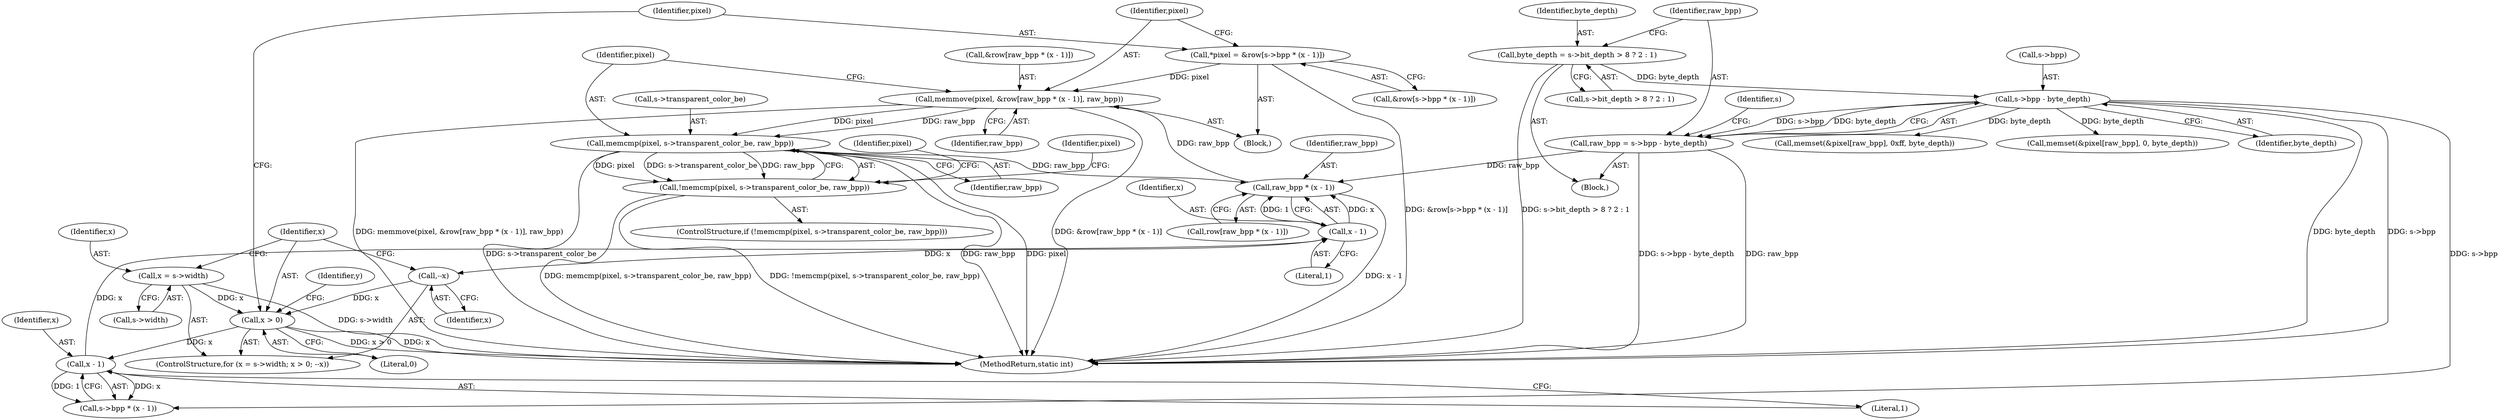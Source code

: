 digraph "0_FFmpeg_e477f09d0b3619f3d29173b2cd593e17e2d1978e@API" {
"1000658" [label="(Call,memmove(pixel, &row[raw_bpp * (x - 1)], raw_bpp))"];
"1000646" [label="(Call,*pixel = &row[s->bpp * (x - 1)])"];
"1000663" [label="(Call,raw_bpp * (x - 1))"];
"1000671" [label="(Call,memcmp(pixel, s->transparent_color_be, raw_bpp))"];
"1000658" [label="(Call,memmove(pixel, &row[raw_bpp * (x - 1)], raw_bpp))"];
"1000593" [label="(Call,raw_bpp = s->bpp - byte_depth)"];
"1000595" [label="(Call,s->bpp - byte_depth)"];
"1000582" [label="(Call,byte_depth = s->bit_depth > 8 ? 2 : 1)"];
"1000665" [label="(Call,x - 1)"];
"1000655" [label="(Call,x - 1)"];
"1000639" [label="(Call,x > 0)"];
"1000642" [label="(Call,--x)"];
"1000634" [label="(Call,x = s->width)"];
"1000670" [label="(Call,!memcmp(pixel, s->transparent_color_be, raw_bpp))"];
"1000647" [label="(Identifier,pixel)"];
"1000651" [label="(Call,s->bpp * (x - 1))"];
"1000666" [label="(Identifier,x)"];
"1000639" [label="(Call,x > 0)"];
"1000646" [label="(Call,*pixel = &row[s->bpp * (x - 1)])"];
"1000687" [label="(Call,memset(&pixel[raw_bpp], 0xff, byte_depth))"];
"1000584" [label="(Call,s->bit_depth > 8 ? 2 : 1)"];
"1000663" [label="(Call,raw_bpp * (x - 1))"];
"1000661" [label="(Call,row[raw_bpp * (x - 1)])"];
"1000583" [label="(Identifier,byte_depth)"];
"1000641" [label="(Literal,0)"];
"1000667" [label="(Literal,1)"];
"1000670" [label="(Call,!memcmp(pixel, s->transparent_color_be, raw_bpp))"];
"1000656" [label="(Identifier,x)"];
"1000633" [label="(ControlStructure,for (x = s->width; x > 0; --x))"];
"1000640" [label="(Identifier,x)"];
"1000664" [label="(Identifier,raw_bpp)"];
"1000676" [label="(Identifier,raw_bpp)"];
"1000636" [label="(Call,s->width)"];
"1000690" [label="(Identifier,pixel)"];
"1000671" [label="(Call,memcmp(pixel, s->transparent_color_be, raw_bpp))"];
"1000659" [label="(Identifier,pixel)"];
"1000672" [label="(Identifier,pixel)"];
"1000582" [label="(Call,byte_depth = s->bit_depth > 8 ? 2 : 1)"];
"1000673" [label="(Call,s->transparent_color_be)"];
"1000665" [label="(Call,x - 1)"];
"1000657" [label="(Literal,1)"];
"1000678" [label="(Call,memset(&pixel[raw_bpp], 0, byte_depth))"];
"1000580" [label="(Block,)"];
"1000681" [label="(Identifier,pixel)"];
"1000593" [label="(Call,raw_bpp = s->bpp - byte_depth)"];
"1000642" [label="(Call,--x)"];
"1000634" [label="(Call,x = s->width)"];
"1000644" [label="(Block,)"];
"1000605" [label="(Identifier,s)"];
"1000658" [label="(Call,memmove(pixel, &row[raw_bpp * (x - 1)], raw_bpp))"];
"1000655" [label="(Call,x - 1)"];
"1000648" [label="(Call,&row[s->bpp * (x - 1)])"];
"1000660" [label="(Call,&row[raw_bpp * (x - 1)])"];
"1000599" [label="(Identifier,byte_depth)"];
"1000618" [label="(Identifier,y)"];
"1000596" [label="(Call,s->bpp)"];
"1000635" [label="(Identifier,x)"];
"1000669" [label="(ControlStructure,if (!memcmp(pixel, s->transparent_color_be, raw_bpp)))"];
"1000668" [label="(Identifier,raw_bpp)"];
"1000828" [label="(MethodReturn,static int)"];
"1000643" [label="(Identifier,x)"];
"1000595" [label="(Call,s->bpp - byte_depth)"];
"1000594" [label="(Identifier,raw_bpp)"];
"1000658" -> "1000644"  [label="AST: "];
"1000658" -> "1000668"  [label="CFG: "];
"1000659" -> "1000658"  [label="AST: "];
"1000660" -> "1000658"  [label="AST: "];
"1000668" -> "1000658"  [label="AST: "];
"1000672" -> "1000658"  [label="CFG: "];
"1000658" -> "1000828"  [label="DDG: &row[raw_bpp * (x - 1)]"];
"1000658" -> "1000828"  [label="DDG: memmove(pixel, &row[raw_bpp * (x - 1)], raw_bpp)"];
"1000646" -> "1000658"  [label="DDG: pixel"];
"1000663" -> "1000658"  [label="DDG: raw_bpp"];
"1000658" -> "1000671"  [label="DDG: pixel"];
"1000658" -> "1000671"  [label="DDG: raw_bpp"];
"1000646" -> "1000644"  [label="AST: "];
"1000646" -> "1000648"  [label="CFG: "];
"1000647" -> "1000646"  [label="AST: "];
"1000648" -> "1000646"  [label="AST: "];
"1000659" -> "1000646"  [label="CFG: "];
"1000646" -> "1000828"  [label="DDG: &row[s->bpp * (x - 1)]"];
"1000663" -> "1000661"  [label="AST: "];
"1000663" -> "1000665"  [label="CFG: "];
"1000664" -> "1000663"  [label="AST: "];
"1000665" -> "1000663"  [label="AST: "];
"1000661" -> "1000663"  [label="CFG: "];
"1000663" -> "1000828"  [label="DDG: x - 1"];
"1000671" -> "1000663"  [label="DDG: raw_bpp"];
"1000593" -> "1000663"  [label="DDG: raw_bpp"];
"1000665" -> "1000663"  [label="DDG: x"];
"1000665" -> "1000663"  [label="DDG: 1"];
"1000671" -> "1000670"  [label="AST: "];
"1000671" -> "1000676"  [label="CFG: "];
"1000672" -> "1000671"  [label="AST: "];
"1000673" -> "1000671"  [label="AST: "];
"1000676" -> "1000671"  [label="AST: "];
"1000670" -> "1000671"  [label="CFG: "];
"1000671" -> "1000828"  [label="DDG: raw_bpp"];
"1000671" -> "1000828"  [label="DDG: pixel"];
"1000671" -> "1000828"  [label="DDG: s->transparent_color_be"];
"1000671" -> "1000670"  [label="DDG: pixel"];
"1000671" -> "1000670"  [label="DDG: s->transparent_color_be"];
"1000671" -> "1000670"  [label="DDG: raw_bpp"];
"1000593" -> "1000580"  [label="AST: "];
"1000593" -> "1000595"  [label="CFG: "];
"1000594" -> "1000593"  [label="AST: "];
"1000595" -> "1000593"  [label="AST: "];
"1000605" -> "1000593"  [label="CFG: "];
"1000593" -> "1000828"  [label="DDG: s->bpp - byte_depth"];
"1000593" -> "1000828"  [label="DDG: raw_bpp"];
"1000595" -> "1000593"  [label="DDG: s->bpp"];
"1000595" -> "1000593"  [label="DDG: byte_depth"];
"1000595" -> "1000599"  [label="CFG: "];
"1000596" -> "1000595"  [label="AST: "];
"1000599" -> "1000595"  [label="AST: "];
"1000595" -> "1000828"  [label="DDG: byte_depth"];
"1000595" -> "1000828"  [label="DDG: s->bpp"];
"1000582" -> "1000595"  [label="DDG: byte_depth"];
"1000595" -> "1000651"  [label="DDG: s->bpp"];
"1000595" -> "1000678"  [label="DDG: byte_depth"];
"1000595" -> "1000687"  [label="DDG: byte_depth"];
"1000582" -> "1000580"  [label="AST: "];
"1000582" -> "1000584"  [label="CFG: "];
"1000583" -> "1000582"  [label="AST: "];
"1000584" -> "1000582"  [label="AST: "];
"1000594" -> "1000582"  [label="CFG: "];
"1000582" -> "1000828"  [label="DDG: s->bit_depth > 8 ? 2 : 1"];
"1000665" -> "1000667"  [label="CFG: "];
"1000666" -> "1000665"  [label="AST: "];
"1000667" -> "1000665"  [label="AST: "];
"1000665" -> "1000642"  [label="DDG: x"];
"1000655" -> "1000665"  [label="DDG: x"];
"1000655" -> "1000651"  [label="AST: "];
"1000655" -> "1000657"  [label="CFG: "];
"1000656" -> "1000655"  [label="AST: "];
"1000657" -> "1000655"  [label="AST: "];
"1000651" -> "1000655"  [label="CFG: "];
"1000655" -> "1000651"  [label="DDG: x"];
"1000655" -> "1000651"  [label="DDG: 1"];
"1000639" -> "1000655"  [label="DDG: x"];
"1000639" -> "1000633"  [label="AST: "];
"1000639" -> "1000641"  [label="CFG: "];
"1000640" -> "1000639"  [label="AST: "];
"1000641" -> "1000639"  [label="AST: "];
"1000647" -> "1000639"  [label="CFG: "];
"1000618" -> "1000639"  [label="CFG: "];
"1000639" -> "1000828"  [label="DDG: x > 0"];
"1000639" -> "1000828"  [label="DDG: x"];
"1000642" -> "1000639"  [label="DDG: x"];
"1000634" -> "1000639"  [label="DDG: x"];
"1000642" -> "1000633"  [label="AST: "];
"1000642" -> "1000643"  [label="CFG: "];
"1000643" -> "1000642"  [label="AST: "];
"1000640" -> "1000642"  [label="CFG: "];
"1000634" -> "1000633"  [label="AST: "];
"1000634" -> "1000636"  [label="CFG: "];
"1000635" -> "1000634"  [label="AST: "];
"1000636" -> "1000634"  [label="AST: "];
"1000640" -> "1000634"  [label="CFG: "];
"1000634" -> "1000828"  [label="DDG: s->width"];
"1000670" -> "1000669"  [label="AST: "];
"1000681" -> "1000670"  [label="CFG: "];
"1000690" -> "1000670"  [label="CFG: "];
"1000670" -> "1000828"  [label="DDG: !memcmp(pixel, s->transparent_color_be, raw_bpp)"];
"1000670" -> "1000828"  [label="DDG: memcmp(pixel, s->transparent_color_be, raw_bpp)"];
}
